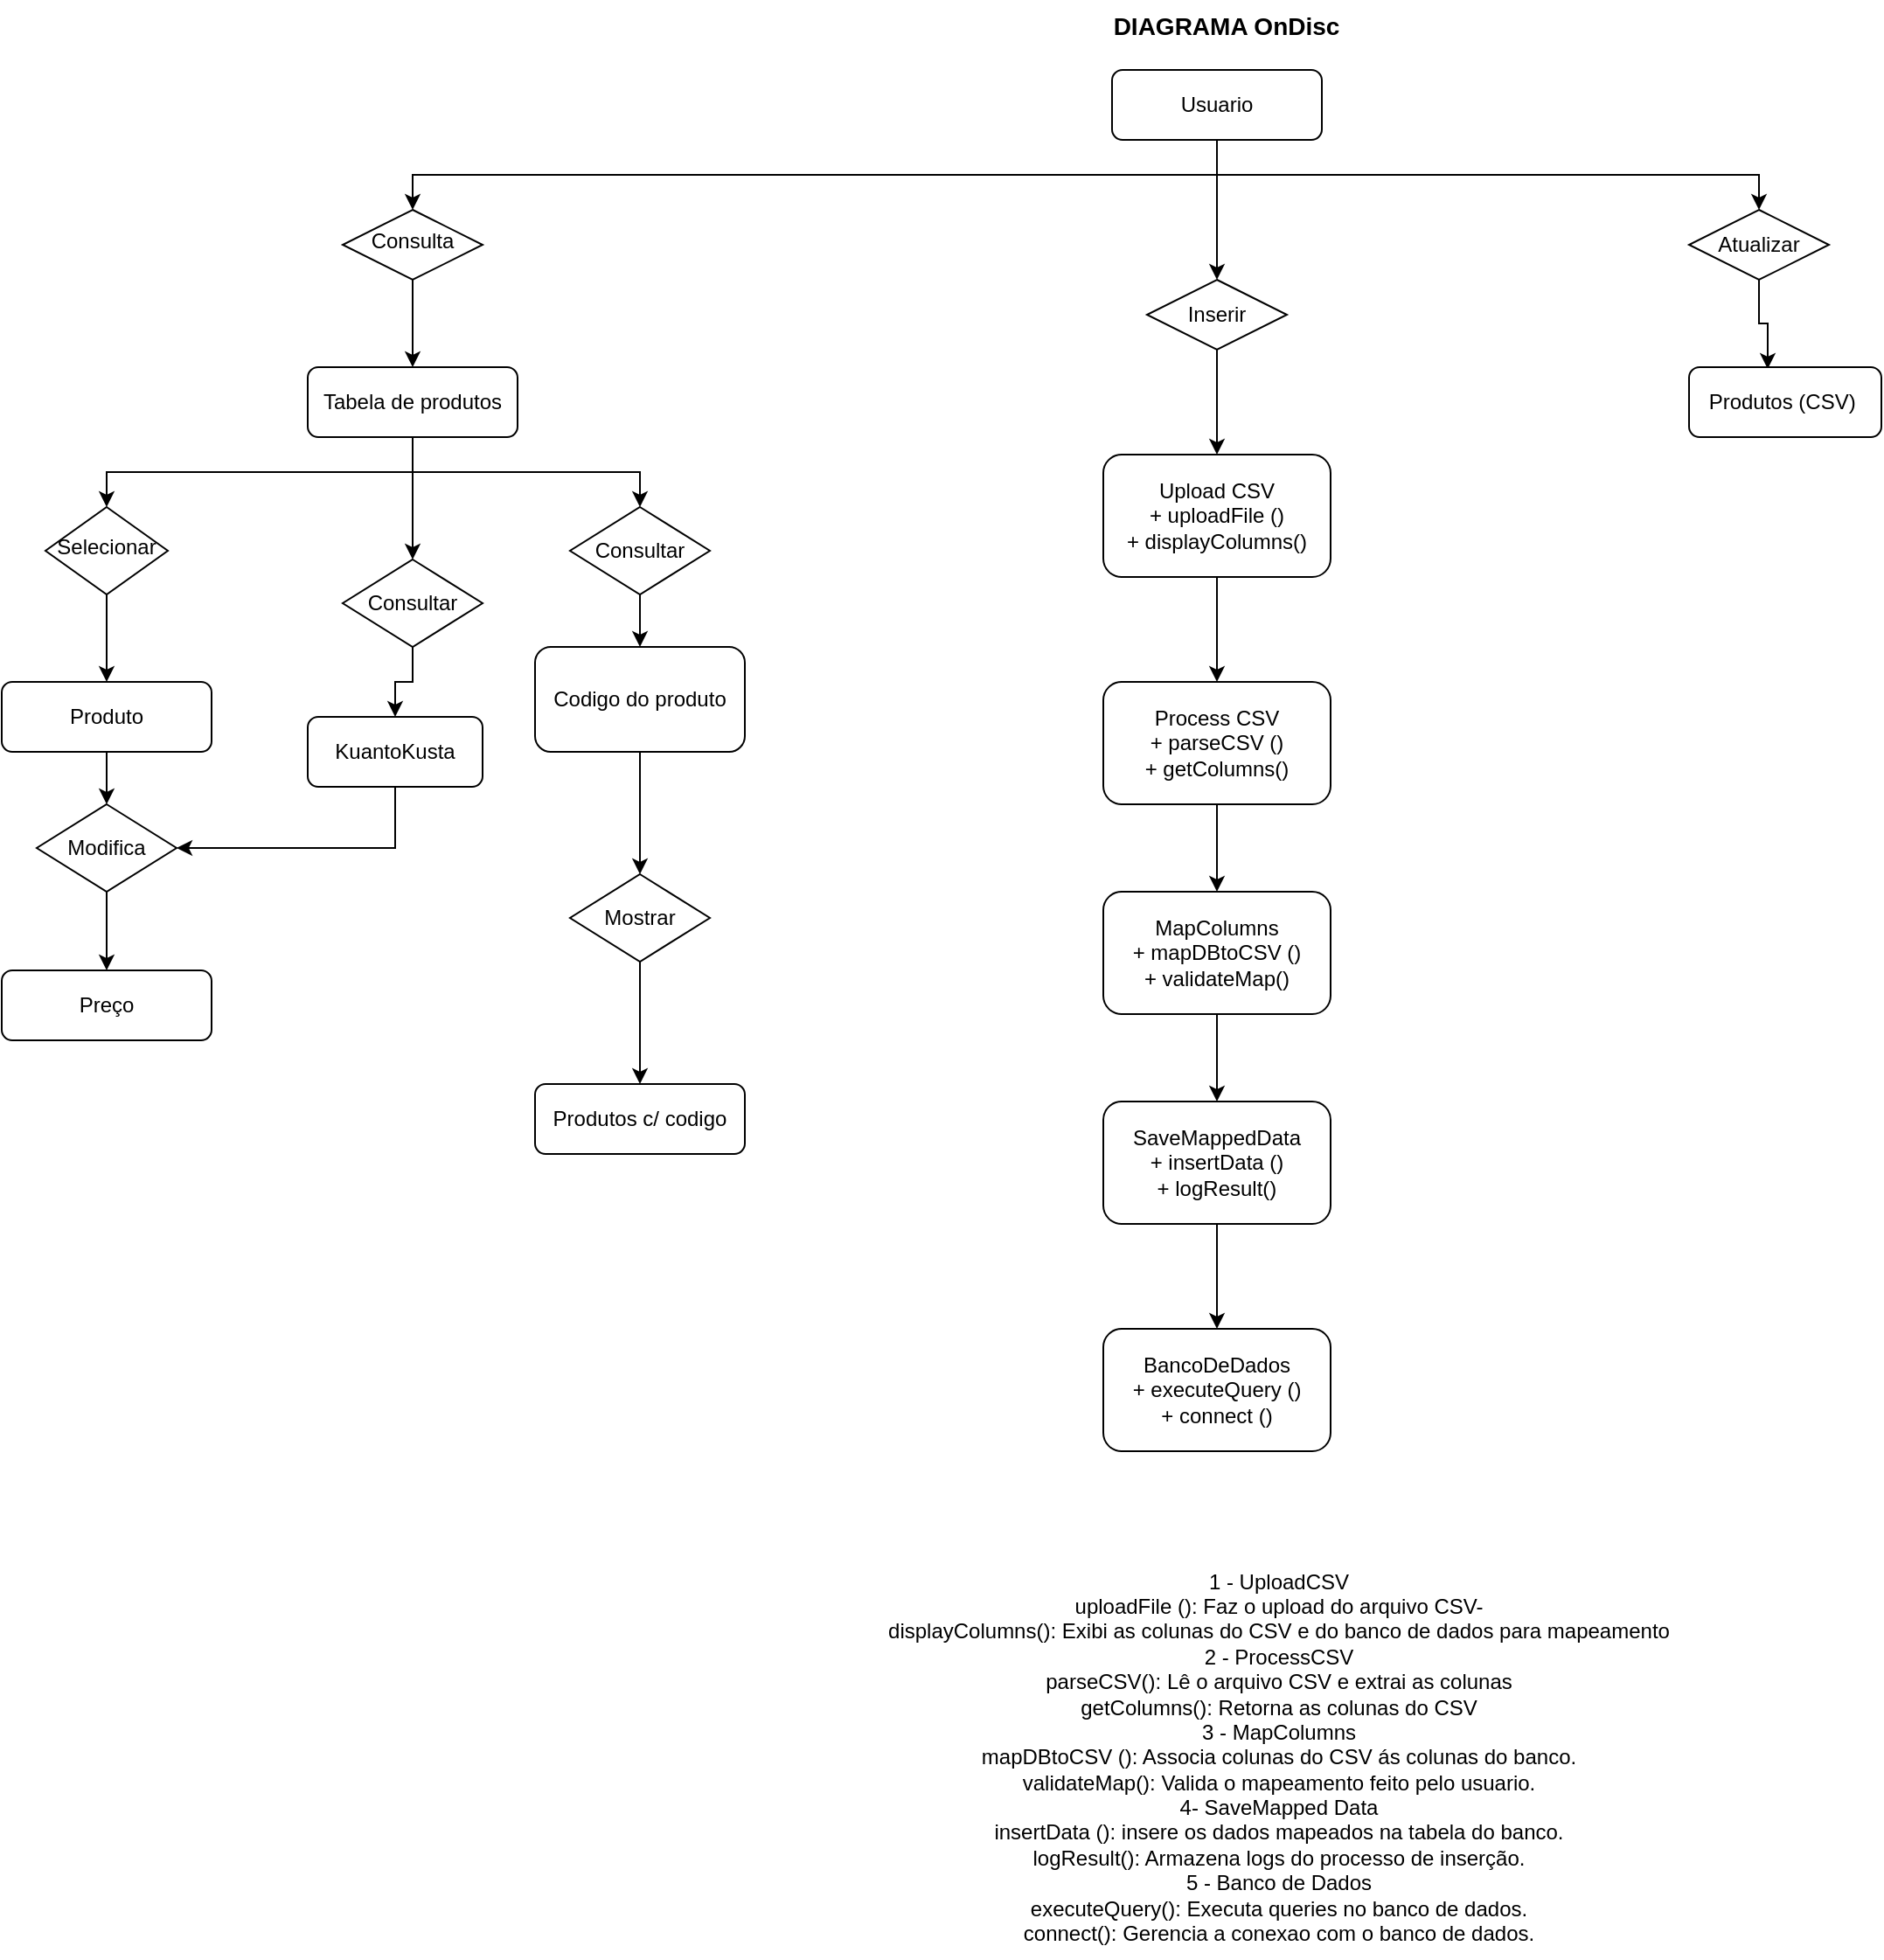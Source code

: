 <mxfile>
    <diagram id="C5RBs43oDa-KdzZeNtuy" name="Page-1">
        <mxGraphModel dx="689" dy="479" grid="1" gridSize="10" guides="1" tooltips="1" connect="1" arrows="1" fold="1" page="1" pageScale="1" pageWidth="827" pageHeight="1169" math="0" shadow="0">
            <root>
                <mxCell id="WIyWlLk6GJQsqaUBKTNV-0"/>
                <mxCell id="WIyWlLk6GJQsqaUBKTNV-1" parent="WIyWlLk6GJQsqaUBKTNV-0"/>
                <mxCell id="lhm_JTMbu5rhK9ElhsDd-4" style="edgeStyle=orthogonalEdgeStyle;rounded=0;orthogonalLoop=1;jettySize=auto;html=1;exitX=0.5;exitY=1;exitDx=0;exitDy=0;entryX=0.5;entryY=0;entryDx=0;entryDy=0;" parent="WIyWlLk6GJQsqaUBKTNV-1" source="WIyWlLk6GJQsqaUBKTNV-3" target="WIyWlLk6GJQsqaUBKTNV-6" edge="1">
                    <mxGeometry relative="1" as="geometry"/>
                </mxCell>
                <mxCell id="lhm_JTMbu5rhK9ElhsDd-7" style="edgeStyle=orthogonalEdgeStyle;rounded=0;orthogonalLoop=1;jettySize=auto;html=1;exitX=0.5;exitY=1;exitDx=0;exitDy=0;entryX=0.5;entryY=0;entryDx=0;entryDy=0;" parent="WIyWlLk6GJQsqaUBKTNV-1" source="WIyWlLk6GJQsqaUBKTNV-3" target="lhm_JTMbu5rhK9ElhsDd-8" edge="1">
                    <mxGeometry relative="1" as="geometry">
                        <mxPoint x="330" y="110" as="targetPoint"/>
                    </mxGeometry>
                </mxCell>
                <mxCell id="lhm_JTMbu5rhK9ElhsDd-12" style="edgeStyle=orthogonalEdgeStyle;rounded=0;orthogonalLoop=1;jettySize=auto;html=1;exitX=0.5;exitY=1;exitDx=0;exitDy=0;entryX=0.5;entryY=0;entryDx=0;entryDy=0;" parent="WIyWlLk6GJQsqaUBKTNV-1" source="WIyWlLk6GJQsqaUBKTNV-3" target="lhm_JTMbu5rhK9ElhsDd-13" edge="1">
                    <mxGeometry relative="1" as="geometry">
                        <mxPoint x="530" y="110" as="targetPoint"/>
                    </mxGeometry>
                </mxCell>
                <mxCell id="WIyWlLk6GJQsqaUBKTNV-3" value="Usuario" style="rounded=1;whiteSpace=wrap;html=1;fontSize=12;glass=0;strokeWidth=1;shadow=0;" parent="WIyWlLk6GJQsqaUBKTNV-1" vertex="1">
                    <mxGeometry x="780" y="50" width="120" height="40" as="geometry"/>
                </mxCell>
                <mxCell id="lhm_JTMbu5rhK9ElhsDd-3" style="edgeStyle=orthogonalEdgeStyle;rounded=0;orthogonalLoop=1;jettySize=auto;html=1;exitX=0.5;exitY=1;exitDx=0;exitDy=0;entryX=0.5;entryY=0;entryDx=0;entryDy=0;" parent="WIyWlLk6GJQsqaUBKTNV-1" source="WIyWlLk6GJQsqaUBKTNV-6" target="WIyWlLk6GJQsqaUBKTNV-7" edge="1">
                    <mxGeometry relative="1" as="geometry"/>
                </mxCell>
                <mxCell id="WIyWlLk6GJQsqaUBKTNV-6" value="Consulta" style="rhombus;whiteSpace=wrap;html=1;shadow=0;fontFamily=Helvetica;fontSize=12;align=center;strokeWidth=1;spacing=6;spacingTop=-4;" parent="WIyWlLk6GJQsqaUBKTNV-1" vertex="1">
                    <mxGeometry x="340" y="130" width="80" height="40" as="geometry"/>
                </mxCell>
                <mxCell id="lhm_JTMbu5rhK9ElhsDd-2" style="edgeStyle=orthogonalEdgeStyle;rounded=0;orthogonalLoop=1;jettySize=auto;html=1;exitX=0.5;exitY=1;exitDx=0;exitDy=0;entryX=0.5;entryY=0;entryDx=0;entryDy=0;" parent="WIyWlLk6GJQsqaUBKTNV-1" source="WIyWlLk6GJQsqaUBKTNV-7" target="WIyWlLk6GJQsqaUBKTNV-10" edge="1">
                    <mxGeometry relative="1" as="geometry"/>
                </mxCell>
                <mxCell id="lhm_JTMbu5rhK9ElhsDd-22" style="edgeStyle=orthogonalEdgeStyle;rounded=0;orthogonalLoop=1;jettySize=auto;html=1;exitX=0.5;exitY=1;exitDx=0;exitDy=0;" parent="WIyWlLk6GJQsqaUBKTNV-1" source="WIyWlLk6GJQsqaUBKTNV-7" target="lhm_JTMbu5rhK9ElhsDd-23" edge="1">
                    <mxGeometry relative="1" as="geometry">
                        <mxPoint x="170" y="270" as="targetPoint"/>
                    </mxGeometry>
                </mxCell>
                <mxCell id="lhm_JTMbu5rhK9ElhsDd-34" style="edgeStyle=orthogonalEdgeStyle;rounded=0;orthogonalLoop=1;jettySize=auto;html=1;exitX=0.5;exitY=1;exitDx=0;exitDy=0;entryX=0.5;entryY=0;entryDx=0;entryDy=0;" parent="WIyWlLk6GJQsqaUBKTNV-1" source="WIyWlLk6GJQsqaUBKTNV-7" target="lhm_JTMbu5rhK9ElhsDd-35" edge="1">
                    <mxGeometry relative="1" as="geometry">
                        <mxPoint x="290" y="270" as="targetPoint"/>
                    </mxGeometry>
                </mxCell>
                <mxCell id="WIyWlLk6GJQsqaUBKTNV-7" value="Tabela de produtos" style="rounded=1;whiteSpace=wrap;html=1;fontSize=12;glass=0;strokeWidth=1;shadow=0;" parent="WIyWlLk6GJQsqaUBKTNV-1" vertex="1">
                    <mxGeometry x="320" y="220" width="120" height="40" as="geometry"/>
                </mxCell>
                <mxCell id="lhm_JTMbu5rhK9ElhsDd-5" style="edgeStyle=orthogonalEdgeStyle;rounded=0;orthogonalLoop=1;jettySize=auto;html=1;exitX=0.5;exitY=1;exitDx=0;exitDy=0;entryX=0.5;entryY=0;entryDx=0;entryDy=0;" parent="WIyWlLk6GJQsqaUBKTNV-1" source="WIyWlLk6GJQsqaUBKTNV-10" target="WIyWlLk6GJQsqaUBKTNV-11" edge="1">
                    <mxGeometry relative="1" as="geometry"/>
                </mxCell>
                <mxCell id="WIyWlLk6GJQsqaUBKTNV-10" value="Selecionar" style="rhombus;whiteSpace=wrap;html=1;shadow=0;fontFamily=Helvetica;fontSize=12;align=center;strokeWidth=1;spacing=6;spacingTop=-4;" parent="WIyWlLk6GJQsqaUBKTNV-1" vertex="1">
                    <mxGeometry x="170" y="300" width="70" height="50" as="geometry"/>
                </mxCell>
                <mxCell id="WIyWlLk6GJQsqaUBKTNV-11" value="Produto" style="rounded=1;whiteSpace=wrap;html=1;fontSize=12;glass=0;strokeWidth=1;shadow=0;" parent="WIyWlLk6GJQsqaUBKTNV-1" vertex="1">
                    <mxGeometry x="145" y="400" width="120" height="40" as="geometry"/>
                </mxCell>
                <mxCell id="lhm_JTMbu5rhK9ElhsDd-9" style="edgeStyle=orthogonalEdgeStyle;rounded=0;orthogonalLoop=1;jettySize=auto;html=1;exitX=0.5;exitY=1;exitDx=0;exitDy=0;entryX=0.5;entryY=0;entryDx=0;entryDy=0;" parent="WIyWlLk6GJQsqaUBKTNV-1" source="lhm_JTMbu5rhK9ElhsDd-8" target="lhm_JTMbu5rhK9ElhsDd-10" edge="1">
                    <mxGeometry relative="1" as="geometry">
                        <mxPoint x="360" y="179" as="targetPoint"/>
                    </mxGeometry>
                </mxCell>
                <mxCell id="lhm_JTMbu5rhK9ElhsDd-8" value="Inserir" style="rhombus;whiteSpace=wrap;html=1;" parent="WIyWlLk6GJQsqaUBKTNV-1" vertex="1">
                    <mxGeometry x="800" y="170" width="80" height="40" as="geometry"/>
                </mxCell>
                <mxCell id="lhm_JTMbu5rhK9ElhsDd-10" value="Upload CSV&lt;br&gt;+ uploadFile ()&lt;br&gt;+ displayColumns()" style="rounded=1;whiteSpace=wrap;html=1;" parent="WIyWlLk6GJQsqaUBKTNV-1" vertex="1">
                    <mxGeometry x="775" y="270" width="130" height="70" as="geometry"/>
                </mxCell>
                <mxCell id="lhm_JTMbu5rhK9ElhsDd-14" style="edgeStyle=orthogonalEdgeStyle;rounded=0;orthogonalLoop=1;jettySize=auto;html=1;exitX=0.5;exitY=1;exitDx=0;exitDy=0;entryX=0.409;entryY=0.025;entryDx=0;entryDy=0;entryPerimeter=0;" parent="WIyWlLk6GJQsqaUBKTNV-1" source="lhm_JTMbu5rhK9ElhsDd-13" target="lhm_JTMbu5rhK9ElhsDd-15" edge="1">
                    <mxGeometry relative="1" as="geometry">
                        <mxPoint x="530" y="180" as="targetPoint"/>
                    </mxGeometry>
                </mxCell>
                <mxCell id="lhm_JTMbu5rhK9ElhsDd-13" value="Atualizar" style="rhombus;whiteSpace=wrap;html=1;" parent="WIyWlLk6GJQsqaUBKTNV-1" vertex="1">
                    <mxGeometry x="1110" y="130" width="80" height="40" as="geometry"/>
                </mxCell>
                <mxCell id="lhm_JTMbu5rhK9ElhsDd-15" value="Produtos (CSV)&amp;nbsp;" style="rounded=1;whiteSpace=wrap;html=1;" parent="WIyWlLk6GJQsqaUBKTNV-1" vertex="1">
                    <mxGeometry x="1110" y="220" width="110" height="40" as="geometry"/>
                </mxCell>
                <mxCell id="lhm_JTMbu5rhK9ElhsDd-31" style="edgeStyle=orthogonalEdgeStyle;rounded=0;orthogonalLoop=1;jettySize=auto;html=1;exitX=0.5;exitY=1;exitDx=0;exitDy=0;entryX=1;entryY=0.5;entryDx=0;entryDy=0;" parent="WIyWlLk6GJQsqaUBKTNV-1" source="lhm_JTMbu5rhK9ElhsDd-17" target="lhm_JTMbu5rhK9ElhsDd-28" edge="1">
                    <mxGeometry relative="1" as="geometry">
                        <mxPoint x="200" y="410" as="targetPoint"/>
                    </mxGeometry>
                </mxCell>
                <mxCell id="lhm_JTMbu5rhK9ElhsDd-17" value="KuantoKusta" style="rounded=1;whiteSpace=wrap;html=1;" parent="WIyWlLk6GJQsqaUBKTNV-1" vertex="1">
                    <mxGeometry x="320" y="420" width="100" height="40" as="geometry"/>
                </mxCell>
                <mxCell id="lhm_JTMbu5rhK9ElhsDd-25" style="edgeStyle=orthogonalEdgeStyle;rounded=0;orthogonalLoop=1;jettySize=auto;html=1;exitX=0.5;exitY=1;exitDx=0;exitDy=0;entryX=0.5;entryY=0;entryDx=0;entryDy=0;" parent="WIyWlLk6GJQsqaUBKTNV-1" source="lhm_JTMbu5rhK9ElhsDd-23" edge="1" target="lhm_JTMbu5rhK9ElhsDd-17">
                    <mxGeometry relative="1" as="geometry">
                        <mxPoint x="160" y="349" as="targetPoint"/>
                    </mxGeometry>
                </mxCell>
                <mxCell id="lhm_JTMbu5rhK9ElhsDd-23" value="Consultar" style="rhombus;whiteSpace=wrap;html=1;" parent="WIyWlLk6GJQsqaUBKTNV-1" vertex="1">
                    <mxGeometry x="340" y="330" width="80" height="50" as="geometry"/>
                </mxCell>
                <mxCell id="lhm_JTMbu5rhK9ElhsDd-26" value="" style="endArrow=classic;html=1;rounded=0;exitX=0.5;exitY=1;exitDx=0;exitDy=0;entryX=0.5;entryY=0;entryDx=0;entryDy=0;" parent="WIyWlLk6GJQsqaUBKTNV-1" source="WIyWlLk6GJQsqaUBKTNV-11" target="lhm_JTMbu5rhK9ElhsDd-28" edge="1">
                    <mxGeometry width="50" height="50" relative="1" as="geometry">
                        <mxPoint x="50" y="470" as="sourcePoint"/>
                        <mxPoint x="70" y="400" as="targetPoint"/>
                    </mxGeometry>
                </mxCell>
                <mxCell id="lhm_JTMbu5rhK9ElhsDd-27" value="Preço" style="rounded=1;whiteSpace=wrap;html=1;" parent="WIyWlLk6GJQsqaUBKTNV-1" vertex="1">
                    <mxGeometry x="145" y="565" width="120" height="40" as="geometry"/>
                </mxCell>
                <mxCell id="lhm_JTMbu5rhK9ElhsDd-28" value="Modifica" style="rhombus;whiteSpace=wrap;html=1;" parent="WIyWlLk6GJQsqaUBKTNV-1" vertex="1">
                    <mxGeometry x="165" y="470" width="80" height="50" as="geometry"/>
                </mxCell>
                <mxCell id="lhm_JTMbu5rhK9ElhsDd-29" value="" style="endArrow=classic;html=1;rounded=0;exitX=0.5;exitY=1;exitDx=0;exitDy=0;entryX=0.5;entryY=0;entryDx=0;entryDy=0;" parent="WIyWlLk6GJQsqaUBKTNV-1" source="lhm_JTMbu5rhK9ElhsDd-28" target="lhm_JTMbu5rhK9ElhsDd-27" edge="1">
                    <mxGeometry width="50" height="50" relative="1" as="geometry">
                        <mxPoint x="170" y="450" as="sourcePoint"/>
                        <mxPoint x="220" y="400" as="targetPoint"/>
                    </mxGeometry>
                </mxCell>
                <mxCell id="lhm_JTMbu5rhK9ElhsDd-36" style="edgeStyle=orthogonalEdgeStyle;rounded=0;orthogonalLoop=1;jettySize=auto;html=1;exitX=0.5;exitY=1;exitDx=0;exitDy=0;entryX=0.5;entryY=0;entryDx=0;entryDy=0;" parent="WIyWlLk6GJQsqaUBKTNV-1" source="lhm_JTMbu5rhK9ElhsDd-35" edge="1" target="lhm_JTMbu5rhK9ElhsDd-37">
                    <mxGeometry relative="1" as="geometry">
                        <mxPoint x="290" y="350" as="targetPoint"/>
                    </mxGeometry>
                </mxCell>
                <mxCell id="lhm_JTMbu5rhK9ElhsDd-35" value="Consultar" style="rhombus;whiteSpace=wrap;html=1;" parent="WIyWlLk6GJQsqaUBKTNV-1" vertex="1">
                    <mxGeometry x="470" y="300" width="80" height="50" as="geometry"/>
                </mxCell>
                <mxCell id="lhm_JTMbu5rhK9ElhsDd-38" style="edgeStyle=orthogonalEdgeStyle;rounded=0;orthogonalLoop=1;jettySize=auto;html=1;exitX=0.5;exitY=1;exitDx=0;exitDy=0;entryX=0.5;entryY=0;entryDx=0;entryDy=0;" parent="WIyWlLk6GJQsqaUBKTNV-1" source="lhm_JTMbu5rhK9ElhsDd-37" edge="1" target="lhm_JTMbu5rhK9ElhsDd-39">
                    <mxGeometry relative="1" as="geometry">
                        <mxPoint x="300" y="440" as="targetPoint"/>
                    </mxGeometry>
                </mxCell>
                <mxCell id="lhm_JTMbu5rhK9ElhsDd-37" value="Codigo do produto" style="rounded=1;whiteSpace=wrap;html=1;" parent="WIyWlLk6GJQsqaUBKTNV-1" vertex="1">
                    <mxGeometry x="450" y="380" width="120" height="60" as="geometry"/>
                </mxCell>
                <mxCell id="lhm_JTMbu5rhK9ElhsDd-40" style="edgeStyle=orthogonalEdgeStyle;rounded=0;orthogonalLoop=1;jettySize=auto;html=1;exitX=0.5;exitY=1;exitDx=0;exitDy=0;entryX=0.5;entryY=0;entryDx=0;entryDy=0;" parent="WIyWlLk6GJQsqaUBKTNV-1" source="lhm_JTMbu5rhK9ElhsDd-39" edge="1" target="lhm_JTMbu5rhK9ElhsDd-41">
                    <mxGeometry relative="1" as="geometry">
                        <mxPoint x="300" y="510" as="targetPoint"/>
                    </mxGeometry>
                </mxCell>
                <mxCell id="lhm_JTMbu5rhK9ElhsDd-39" value="Mostrar" style="rhombus;whiteSpace=wrap;html=1;" parent="WIyWlLk6GJQsqaUBKTNV-1" vertex="1">
                    <mxGeometry x="470" y="510" width="80" height="50" as="geometry"/>
                </mxCell>
                <mxCell id="lhm_JTMbu5rhK9ElhsDd-41" value="Produtos c/ codigo" style="rounded=1;whiteSpace=wrap;html=1;" parent="WIyWlLk6GJQsqaUBKTNV-1" vertex="1">
                    <mxGeometry x="450" y="630" width="120" height="40" as="geometry"/>
                </mxCell>
                <mxCell id="lhm_JTMbu5rhK9ElhsDd-42" value="&lt;b&gt;&lt;font style=&quot;font-size: 14px;&quot;&gt;DIAGRAMA OnDisc&lt;/font&gt;&lt;/b&gt;" style="text;html=1;align=center;verticalAlign=middle;resizable=0;points=[];autosize=1;strokeColor=none;fillColor=none;" parent="WIyWlLk6GJQsqaUBKTNV-1" vertex="1">
                    <mxGeometry x="770" y="10" width="150" height="30" as="geometry"/>
                </mxCell>
                <mxCell id="1" style="edgeStyle=orthogonalEdgeStyle;rounded=0;orthogonalLoop=1;jettySize=auto;html=1;exitX=0.5;exitY=1;exitDx=0;exitDy=0;entryX=0.5;entryY=0;entryDx=0;entryDy=0;" edge="1" parent="WIyWlLk6GJQsqaUBKTNV-1" source="lhm_JTMbu5rhK9ElhsDd-10" target="2">
                    <mxGeometry relative="1" as="geometry">
                        <mxPoint x="495" y="370" as="targetPoint"/>
                        <mxPoint x="494.57" y="310" as="sourcePoint"/>
                    </mxGeometry>
                </mxCell>
                <mxCell id="2" value="Process CSV&lt;br&gt;+ parseCSV ()&lt;br&gt;+ getColumns()" style="rounded=1;whiteSpace=wrap;html=1;" vertex="1" parent="WIyWlLk6GJQsqaUBKTNV-1">
                    <mxGeometry x="775" y="400" width="130" height="70" as="geometry"/>
                </mxCell>
                <mxCell id="3" style="edgeStyle=orthogonalEdgeStyle;rounded=0;orthogonalLoop=1;jettySize=auto;html=1;exitX=0.5;exitY=1;exitDx=0;exitDy=0;entryX=0.5;entryY=0;entryDx=0;entryDy=0;" edge="1" parent="WIyWlLk6GJQsqaUBKTNV-1" source="2" target="4">
                    <mxGeometry relative="1" as="geometry">
                        <mxPoint x="495" y="480" as="targetPoint"/>
                        <mxPoint x="494.57" y="440" as="sourcePoint"/>
                    </mxGeometry>
                </mxCell>
                <mxCell id="4" value="MapColumns&lt;br&gt;+ mapDBtoCSV ()&lt;br&gt;+ validateMap()" style="rounded=1;whiteSpace=wrap;html=1;" vertex="1" parent="WIyWlLk6GJQsqaUBKTNV-1">
                    <mxGeometry x="775" y="520" width="130" height="70" as="geometry"/>
                </mxCell>
                <mxCell id="5" style="edgeStyle=orthogonalEdgeStyle;rounded=0;orthogonalLoop=1;jettySize=auto;html=1;exitX=0.5;exitY=1;exitDx=0;exitDy=0;entryX=0.5;entryY=0;entryDx=0;entryDy=0;" edge="1" parent="WIyWlLk6GJQsqaUBKTNV-1" source="4" target="6">
                    <mxGeometry relative="1" as="geometry">
                        <mxPoint x="494.57" y="600" as="targetPoint"/>
                        <mxPoint x="494.57" y="560" as="sourcePoint"/>
                    </mxGeometry>
                </mxCell>
                <mxCell id="6" value="SaveMappedData&lt;br&gt;+ insertData ()&lt;br&gt;+ logResult()" style="rounded=1;whiteSpace=wrap;html=1;" vertex="1" parent="WIyWlLk6GJQsqaUBKTNV-1">
                    <mxGeometry x="775" y="640" width="130" height="70" as="geometry"/>
                </mxCell>
                <mxCell id="8" value="BancoDeDados&lt;br&gt;+ executeQuery ()&lt;br&gt;+ connect ()" style="rounded=1;whiteSpace=wrap;html=1;" vertex="1" parent="WIyWlLk6GJQsqaUBKTNV-1">
                    <mxGeometry x="775" y="770" width="130" height="70" as="geometry"/>
                </mxCell>
                <mxCell id="9" value="1 - UploadCSV&lt;br&gt;uploadFile (): Faz o upload do arquivo CSV-&lt;br&gt;displayColumns(): Exibi as colunas do CSV e do banco de dados para mapeamento&lt;br&gt;2 - ProcessCSV&lt;br&gt;parseCSV(): Lê o arquivo CSV e extrai as colunas&lt;br&gt;getColumns(): Retorna as colunas do CSV&lt;br&gt;3 - MapColumns&lt;br&gt;mapDBtoCSV (): Associa colunas do CSV ás colunas do banco.&lt;br&gt;validateMap(): Valida o mapeamento feito pelo usuario.&lt;br&gt;4- SaveMapped Data&lt;br&gt;insertData (): insere os dados mapeados na tabela do banco.&lt;br&gt;logResult(): Armazena logs do processo de inserção.&lt;br&gt;5 - Banco de Dados&lt;br&gt;executeQuery(): Executa queries no banco de dados.&lt;br&gt;connect(): Gerencia a conexao com o banco de dados.&lt;br&gt;" style="text;html=1;align=center;verticalAlign=middle;resizable=0;points=[];autosize=1;strokeColor=none;fillColor=none;" vertex="1" parent="WIyWlLk6GJQsqaUBKTNV-1">
                    <mxGeometry x="640" y="900" width="470" height="230" as="geometry"/>
                </mxCell>
                <mxCell id="13" style="edgeStyle=orthogonalEdgeStyle;rounded=0;orthogonalLoop=1;jettySize=auto;html=1;exitX=0.5;exitY=1;exitDx=0;exitDy=0;entryX=0.5;entryY=0;entryDx=0;entryDy=0;" edge="1" parent="WIyWlLk6GJQsqaUBKTNV-1" source="6" target="8">
                    <mxGeometry relative="1" as="geometry">
                        <mxPoint x="844" y="770" as="targetPoint"/>
                        <mxPoint x="844.29" y="720" as="sourcePoint"/>
                    </mxGeometry>
                </mxCell>
            </root>
        </mxGraphModel>
    </diagram>
</mxfile>